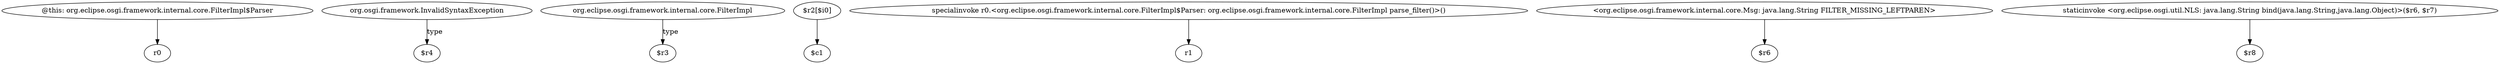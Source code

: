 digraph g {
0[label="@this: org.eclipse.osgi.framework.internal.core.FilterImpl$Parser"]
1[label="r0"]
0->1[label=""]
2[label="org.osgi.framework.InvalidSyntaxException"]
3[label="$r4"]
2->3[label="type"]
4[label="org.eclipse.osgi.framework.internal.core.FilterImpl"]
5[label="$r3"]
4->5[label="type"]
6[label="$r2[$i0]"]
7[label="$c1"]
6->7[label=""]
8[label="specialinvoke r0.<org.eclipse.osgi.framework.internal.core.FilterImpl$Parser: org.eclipse.osgi.framework.internal.core.FilterImpl parse_filter()>()"]
9[label="r1"]
8->9[label=""]
10[label="<org.eclipse.osgi.framework.internal.core.Msg: java.lang.String FILTER_MISSING_LEFTPAREN>"]
11[label="$r6"]
10->11[label=""]
12[label="staticinvoke <org.eclipse.osgi.util.NLS: java.lang.String bind(java.lang.String,java.lang.Object)>($r6, $r7)"]
13[label="$r8"]
12->13[label=""]
}